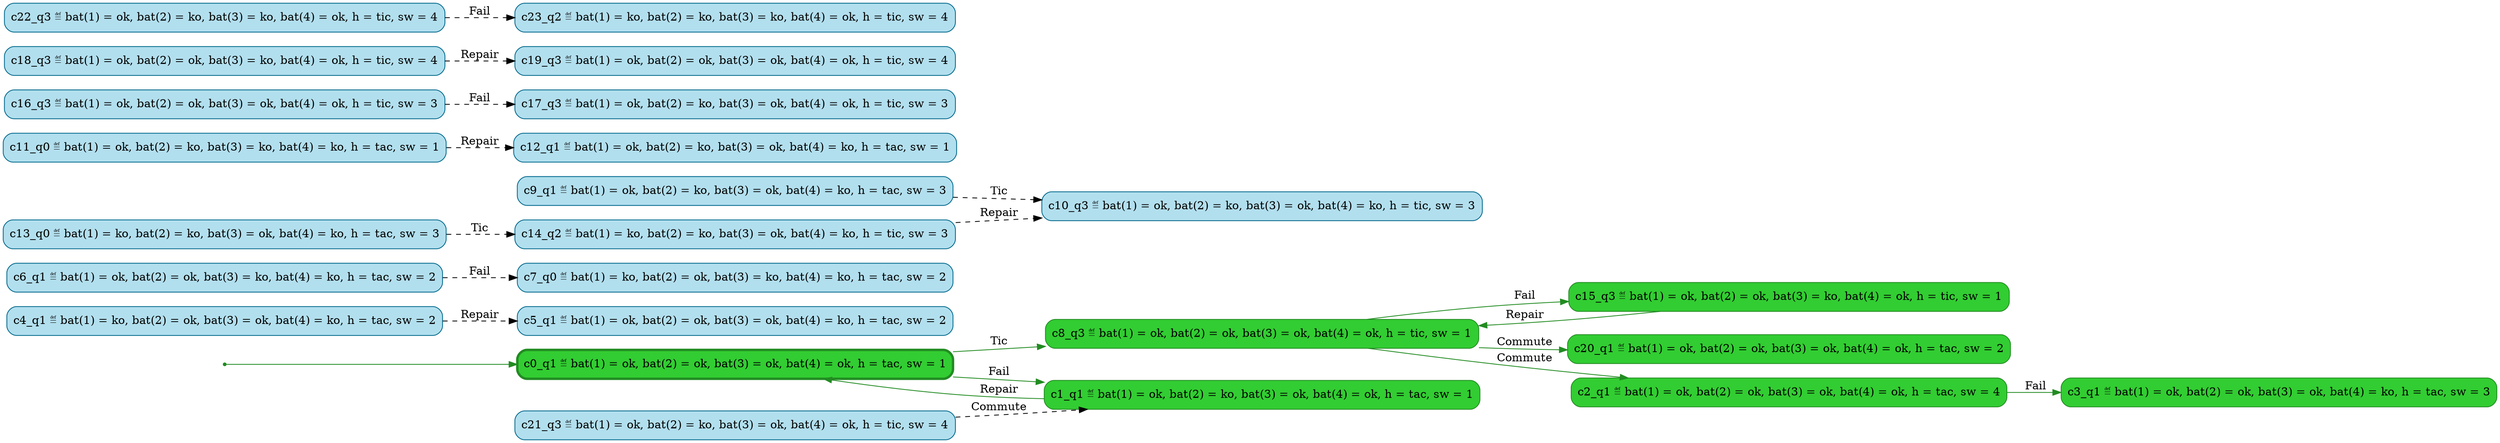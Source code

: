 digraph g {

	rankdir="LR"

	__invisible__[shape="point", color="forestgreen"]
	c0_q1[label="c0_q1 ≝ bat(1) = ok, bat(2) = ok, bat(3) = ok, bat(4) = ok, h = tac, sw = 1", shape="box", style="rounded, filled", color="forestgreen", fillcolor="limegreen", penwidth=3] // Initial
	c1_q1[label="c1_q1 ≝ bat(1) = ok, bat(2) = ko, bat(3) = ok, bat(4) = ok, h = tac, sw = 1", shape="box", style="rounded, filled", color="forestgreen", fillcolor="limegreen"]
	c8_q3[label="c8_q3 ≝ bat(1) = ok, bat(2) = ok, bat(3) = ok, bat(4) = ok, h = tic, sw = 1", shape="box", style="rounded, filled", color="forestgreen", fillcolor="limegreen"]
	c15_q3[label="c15_q3 ≝ bat(1) = ok, bat(2) = ok, bat(3) = ko, bat(4) = ok, h = tic, sw = 1", shape="box", style="rounded, filled", color="forestgreen", fillcolor="limegreen"]
	c20_q1[label="c20_q1 ≝ bat(1) = ok, bat(2) = ok, bat(3) = ok, bat(4) = ok, h = tac, sw = 2", shape="box", style="rounded, filled", color="forestgreen", fillcolor="limegreen"]
	c2_q1[label="c2_q1 ≝ bat(1) = ok, bat(2) = ok, bat(3) = ok, bat(4) = ok, h = tac, sw = 4", shape="box", style="rounded, filled", color="forestgreen", fillcolor="limegreen"]
	c3_q1[label="c3_q1 ≝ bat(1) = ok, bat(2) = ok, bat(3) = ok, bat(4) = ko, h = tac, sw = 3", shape="box", style="rounded, filled", color="forestgreen", fillcolor="limegreen"]
	c4_q1[label="c4_q1 ≝ bat(1) = ko, bat(2) = ok, bat(3) = ok, bat(4) = ko, h = tac, sw = 2", shape="box", style="rounded, filled", color="deepskyblue4", fillcolor="lightblue2"]
	c5_q1[label="c5_q1 ≝ bat(1) = ok, bat(2) = ok, bat(3) = ok, bat(4) = ko, h = tac, sw = 2", shape="box", style="rounded, filled", color="deepskyblue4", fillcolor="lightblue2"]
	c6_q1[label="c6_q1 ≝ bat(1) = ok, bat(2) = ok, bat(3) = ko, bat(4) = ko, h = tac, sw = 2", shape="box", style="rounded, filled", color="deepskyblue4", fillcolor="lightblue2"]
	c7_q0[label="c7_q0 ≝ bat(1) = ko, bat(2) = ok, bat(3) = ko, bat(4) = ko, h = tac, sw = 2", shape="box", style="rounded, filled", color="deepskyblue4", fillcolor="lightblue2"]
	c9_q1[label="c9_q1 ≝ bat(1) = ok, bat(2) = ko, bat(3) = ok, bat(4) = ko, h = tac, sw = 3", shape="box", style="rounded, filled", color="deepskyblue4", fillcolor="lightblue2"]
	c10_q3[label="c10_q3 ≝ bat(1) = ok, bat(2) = ko, bat(3) = ok, bat(4) = ko, h = tic, sw = 3", shape="box", style="rounded, filled", color="deepskyblue4", fillcolor="lightblue2"]
	c11_q0[label="c11_q0 ≝ bat(1) = ok, bat(2) = ko, bat(3) = ko, bat(4) = ko, h = tac, sw = 1", shape="box", style="rounded, filled", color="deepskyblue4", fillcolor="lightblue2"]
	c12_q1[label="c12_q1 ≝ bat(1) = ok, bat(2) = ko, bat(3) = ok, bat(4) = ko, h = tac, sw = 1", shape="box", style="rounded, filled", color="deepskyblue4", fillcolor="lightblue2"]
	c13_q0[label="c13_q0 ≝ bat(1) = ko, bat(2) = ko, bat(3) = ok, bat(4) = ko, h = tac, sw = 3", shape="box", style="rounded, filled", color="deepskyblue4", fillcolor="lightblue2"]
	c14_q2[label="c14_q2 ≝ bat(1) = ko, bat(2) = ko, bat(3) = ok, bat(4) = ko, h = tic, sw = 3", shape="box", style="rounded, filled", color="deepskyblue4", fillcolor="lightblue2"]
	c16_q3[label="c16_q3 ≝ bat(1) = ok, bat(2) = ok, bat(3) = ok, bat(4) = ok, h = tic, sw = 3", shape="box", style="rounded, filled", color="deepskyblue4", fillcolor="lightblue2"]
	c17_q3[label="c17_q3 ≝ bat(1) = ok, bat(2) = ko, bat(3) = ok, bat(4) = ok, h = tic, sw = 3", shape="box", style="rounded, filled", color="deepskyblue4", fillcolor="lightblue2"]
	c18_q3[label="c18_q3 ≝ bat(1) = ok, bat(2) = ok, bat(3) = ko, bat(4) = ok, h = tic, sw = 4", shape="box", style="rounded, filled", color="deepskyblue4", fillcolor="lightblue2"]
	c19_q3[label="c19_q3 ≝ bat(1) = ok, bat(2) = ok, bat(3) = ok, bat(4) = ok, h = tic, sw = 4", shape="box", style="rounded, filled", color="deepskyblue4", fillcolor="lightblue2"]
	c21_q3[label="c21_q3 ≝ bat(1) = ok, bat(2) = ko, bat(3) = ok, bat(4) = ok, h = tic, sw = 4", shape="box", style="rounded, filled", color="deepskyblue4", fillcolor="lightblue2"]
	c22_q3[label="c22_q3 ≝ bat(1) = ok, bat(2) = ko, bat(3) = ko, bat(4) = ok, h = tic, sw = 4", shape="box", style="rounded, filled", color="deepskyblue4", fillcolor="lightblue2"]
	c23_q2[label="c23_q2 ≝ bat(1) = ko, bat(2) = ko, bat(3) = ko, bat(4) = ok, h = tic, sw = 4", shape="box", style="rounded, filled", color="deepskyblue4", fillcolor="lightblue2"]

	__invisible__ -> c0_q1[color="forestgreen"]
	c0_q1 -> c1_q1[label="Fail", color="forestgreen"]
	c1_q1 -> c0_q1[label="Repair", color="forestgreen"]
	c0_q1 -> c8_q3[label="Tic", color="forestgreen"]
	c8_q3 -> c15_q3[label="Fail", color="forestgreen"]
	c15_q3 -> c8_q3[label="Repair", color="forestgreen"]
	c8_q3 -> c20_q1[label="Commute", color="forestgreen"]
	c8_q3 -> c2_q1[label="Commute", color="forestgreen"]
	c2_q1 -> c3_q1[label="Fail", color="forestgreen"]
	c4_q1 -> c5_q1[label="Repair", color="black", style="dashed"]
	c6_q1 -> c7_q0[label="Fail", color="black", style="dashed"]
	c9_q1 -> c10_q3[label="Tic", color="black", style="dashed"]
	c11_q0 -> c12_q1[label="Repair", color="black", style="dashed"]
	c13_q0 -> c14_q2[label="Tic", color="black", style="dashed"]
	c16_q3 -> c17_q3[label="Fail", color="black", style="dashed"]
	c18_q3 -> c19_q3[label="Repair", color="black", style="dashed"]
	c21_q3 -> c1_q1[label="Commute", color="black", style="dashed"]
	c22_q3 -> c23_q2[label="Fail", color="black", style="dashed"]
	c14_q2 -> c10_q3[label="Repair", color="black", style="dashed"]

}
